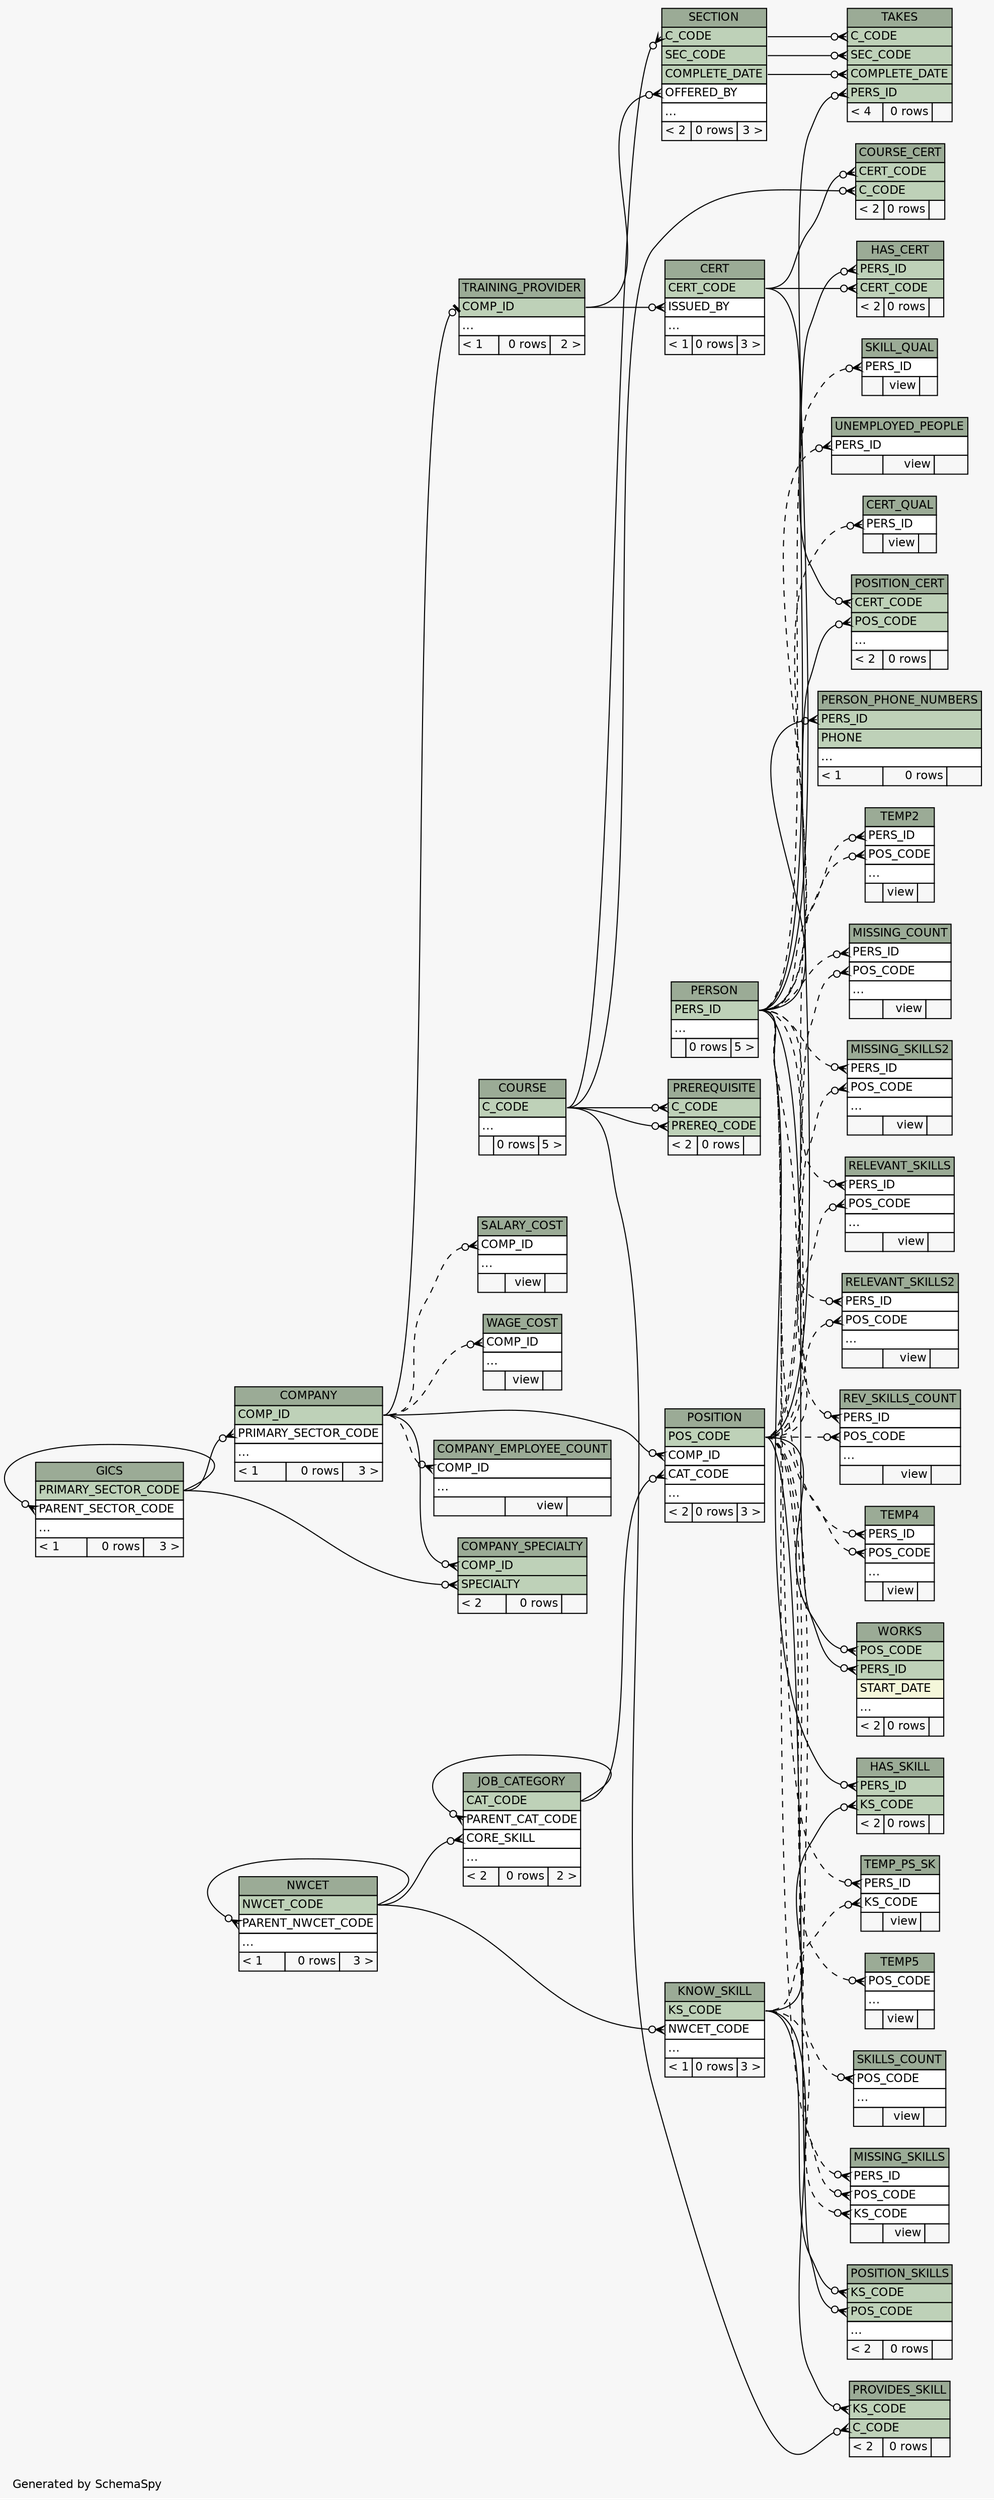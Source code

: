 // dot 2.38.0 on Linux 4.10.0-38-generic
// SchemaSpy rev 590
digraph "compactImpliedRelationshipsDiagram" {
  graph [
    rankdir="RL"
    bgcolor="#f7f7f7"
    label="\nGenerated by SchemaSpy"
    labeljust="l"
    nodesep="0.18"
    ranksep="0.46"
    fontname="Helvetica"
    fontsize="11"
  ];
  node [
    fontname="Helvetica"
    fontsize="11"
    shape="plaintext"
  ];
  edge [
    arrowsize="0.8"
  ];
  "CERT" [
    label=<
    <TABLE BORDER="0" CELLBORDER="1" CELLSPACING="0" BGCOLOR="#ffffff">
      <TR><TD COLSPAN="3" BGCOLOR="#9bab96" ALIGN="CENTER">CERT</TD></TR>
      <TR><TD PORT="CERT_CODE" COLSPAN="3" BGCOLOR="#bed1b8" ALIGN="LEFT">CERT_CODE</TD></TR>
      <TR><TD PORT="ISSUED_BY" COLSPAN="3" ALIGN="LEFT">ISSUED_BY</TD></TR>
      <TR><TD PORT="elipses" COLSPAN="3" ALIGN="LEFT">...</TD></TR>
      <TR><TD ALIGN="LEFT" BGCOLOR="#f7f7f7">&lt; 1</TD><TD ALIGN="RIGHT" BGCOLOR="#f7f7f7">0 rows</TD><TD ALIGN="RIGHT" BGCOLOR="#f7f7f7">3 &gt;</TD></TR>
    </TABLE>>
    URL="tables/CERT.html"
    tooltip="CERT"
  ];
  "CERT_QUAL" [
    label=<
    <TABLE BORDER="0" CELLBORDER="1" CELLSPACING="0" BGCOLOR="#ffffff">
      <TR><TD COLSPAN="3" BGCOLOR="#9bab96" ALIGN="CENTER">CERT_QUAL</TD></TR>
      <TR><TD PORT="PERS_ID" COLSPAN="3" ALIGN="LEFT">PERS_ID</TD></TR>
      <TR><TD ALIGN="LEFT" BGCOLOR="#f7f7f7">  </TD><TD ALIGN="RIGHT" BGCOLOR="#f7f7f7">view</TD><TD ALIGN="RIGHT" BGCOLOR="#f7f7f7">  </TD></TR>
    </TABLE>>
    URL="tables/CERT_QUAL.html"
    tooltip="CERT_QUAL"
  ];
  "COMPANY" [
    label=<
    <TABLE BORDER="0" CELLBORDER="1" CELLSPACING="0" BGCOLOR="#ffffff">
      <TR><TD COLSPAN="3" BGCOLOR="#9bab96" ALIGN="CENTER">COMPANY</TD></TR>
      <TR><TD PORT="COMP_ID" COLSPAN="3" BGCOLOR="#bed1b8" ALIGN="LEFT">COMP_ID</TD></TR>
      <TR><TD PORT="PRIMARY_SECTOR_CODE" COLSPAN="3" ALIGN="LEFT">PRIMARY_SECTOR_CODE</TD></TR>
      <TR><TD PORT="elipses" COLSPAN="3" ALIGN="LEFT">...</TD></TR>
      <TR><TD ALIGN="LEFT" BGCOLOR="#f7f7f7">&lt; 1</TD><TD ALIGN="RIGHT" BGCOLOR="#f7f7f7">0 rows</TD><TD ALIGN="RIGHT" BGCOLOR="#f7f7f7">3 &gt;</TD></TR>
    </TABLE>>
    URL="tables/COMPANY.html"
    tooltip="COMPANY"
  ];
  "COMPANY_EMPLOYEE_COUNT" [
    label=<
    <TABLE BORDER="0" CELLBORDER="1" CELLSPACING="0" BGCOLOR="#ffffff">
      <TR><TD COLSPAN="3" BGCOLOR="#9bab96" ALIGN="CENTER">COMPANY_EMPLOYEE_COUNT</TD></TR>
      <TR><TD PORT="COMP_ID" COLSPAN="3" ALIGN="LEFT">COMP_ID</TD></TR>
      <TR><TD PORT="elipses" COLSPAN="3" ALIGN="LEFT">...</TD></TR>
      <TR><TD ALIGN="LEFT" BGCOLOR="#f7f7f7">  </TD><TD ALIGN="RIGHT" BGCOLOR="#f7f7f7">view</TD><TD ALIGN="RIGHT" BGCOLOR="#f7f7f7">  </TD></TR>
    </TABLE>>
    URL="tables/COMPANY_EMPLOYEE_COUNT.html"
    tooltip="COMPANY_EMPLOYEE_COUNT"
  ];
  "COMPANY_SPECIALTY" [
    label=<
    <TABLE BORDER="0" CELLBORDER="1" CELLSPACING="0" BGCOLOR="#ffffff">
      <TR><TD COLSPAN="3" BGCOLOR="#9bab96" ALIGN="CENTER">COMPANY_SPECIALTY</TD></TR>
      <TR><TD PORT="COMP_ID" COLSPAN="3" BGCOLOR="#bed1b8" ALIGN="LEFT">COMP_ID</TD></TR>
      <TR><TD PORT="SPECIALTY" COLSPAN="3" BGCOLOR="#bed1b8" ALIGN="LEFT">SPECIALTY</TD></TR>
      <TR><TD ALIGN="LEFT" BGCOLOR="#f7f7f7">&lt; 2</TD><TD ALIGN="RIGHT" BGCOLOR="#f7f7f7">0 rows</TD><TD ALIGN="RIGHT" BGCOLOR="#f7f7f7">  </TD></TR>
    </TABLE>>
    URL="tables/COMPANY_SPECIALTY.html"
    tooltip="COMPANY_SPECIALTY"
  ];
  "COURSE" [
    label=<
    <TABLE BORDER="0" CELLBORDER="1" CELLSPACING="0" BGCOLOR="#ffffff">
      <TR><TD COLSPAN="3" BGCOLOR="#9bab96" ALIGN="CENTER">COURSE</TD></TR>
      <TR><TD PORT="C_CODE" COLSPAN="3" BGCOLOR="#bed1b8" ALIGN="LEFT">C_CODE</TD></TR>
      <TR><TD PORT="elipses" COLSPAN="3" ALIGN="LEFT">...</TD></TR>
      <TR><TD ALIGN="LEFT" BGCOLOR="#f7f7f7">  </TD><TD ALIGN="RIGHT" BGCOLOR="#f7f7f7">0 rows</TD><TD ALIGN="RIGHT" BGCOLOR="#f7f7f7">5 &gt;</TD></TR>
    </TABLE>>
    URL="tables/COURSE.html"
    tooltip="COURSE"
  ];
  "COURSE_CERT" [
    label=<
    <TABLE BORDER="0" CELLBORDER="1" CELLSPACING="0" BGCOLOR="#ffffff">
      <TR><TD COLSPAN="3" BGCOLOR="#9bab96" ALIGN="CENTER">COURSE_CERT</TD></TR>
      <TR><TD PORT="CERT_CODE" COLSPAN="3" BGCOLOR="#bed1b8" ALIGN="LEFT">CERT_CODE</TD></TR>
      <TR><TD PORT="C_CODE" COLSPAN="3" BGCOLOR="#bed1b8" ALIGN="LEFT">C_CODE</TD></TR>
      <TR><TD ALIGN="LEFT" BGCOLOR="#f7f7f7">&lt; 2</TD><TD ALIGN="RIGHT" BGCOLOR="#f7f7f7">0 rows</TD><TD ALIGN="RIGHT" BGCOLOR="#f7f7f7">  </TD></TR>
    </TABLE>>
    URL="tables/COURSE_CERT.html"
    tooltip="COURSE_CERT"
  ];
  "GICS" [
    label=<
    <TABLE BORDER="0" CELLBORDER="1" CELLSPACING="0" BGCOLOR="#ffffff">
      <TR><TD COLSPAN="3" BGCOLOR="#9bab96" ALIGN="CENTER">GICS</TD></TR>
      <TR><TD PORT="PRIMARY_SECTOR_CODE" COLSPAN="3" BGCOLOR="#bed1b8" ALIGN="LEFT">PRIMARY_SECTOR_CODE</TD></TR>
      <TR><TD PORT="PARENT_SECTOR_CODE" COLSPAN="3" ALIGN="LEFT">PARENT_SECTOR_CODE</TD></TR>
      <TR><TD PORT="elipses" COLSPAN="3" ALIGN="LEFT">...</TD></TR>
      <TR><TD ALIGN="LEFT" BGCOLOR="#f7f7f7">&lt; 1</TD><TD ALIGN="RIGHT" BGCOLOR="#f7f7f7">0 rows</TD><TD ALIGN="RIGHT" BGCOLOR="#f7f7f7">3 &gt;</TD></TR>
    </TABLE>>
    URL="tables/GICS.html"
    tooltip="GICS"
  ];
  "HAS_CERT" [
    label=<
    <TABLE BORDER="0" CELLBORDER="1" CELLSPACING="0" BGCOLOR="#ffffff">
      <TR><TD COLSPAN="3" BGCOLOR="#9bab96" ALIGN="CENTER">HAS_CERT</TD></TR>
      <TR><TD PORT="PERS_ID" COLSPAN="3" BGCOLOR="#bed1b8" ALIGN="LEFT">PERS_ID</TD></TR>
      <TR><TD PORT="CERT_CODE" COLSPAN="3" BGCOLOR="#bed1b8" ALIGN="LEFT">CERT_CODE</TD></TR>
      <TR><TD ALIGN="LEFT" BGCOLOR="#f7f7f7">&lt; 2</TD><TD ALIGN="RIGHT" BGCOLOR="#f7f7f7">0 rows</TD><TD ALIGN="RIGHT" BGCOLOR="#f7f7f7">  </TD></TR>
    </TABLE>>
    URL="tables/HAS_CERT.html"
    tooltip="HAS_CERT"
  ];
  "HAS_SKILL" [
    label=<
    <TABLE BORDER="0" CELLBORDER="1" CELLSPACING="0" BGCOLOR="#ffffff">
      <TR><TD COLSPAN="3" BGCOLOR="#9bab96" ALIGN="CENTER">HAS_SKILL</TD></TR>
      <TR><TD PORT="PERS_ID" COLSPAN="3" BGCOLOR="#bed1b8" ALIGN="LEFT">PERS_ID</TD></TR>
      <TR><TD PORT="KS_CODE" COLSPAN="3" BGCOLOR="#bed1b8" ALIGN="LEFT">KS_CODE</TD></TR>
      <TR><TD ALIGN="LEFT" BGCOLOR="#f7f7f7">&lt; 2</TD><TD ALIGN="RIGHT" BGCOLOR="#f7f7f7">0 rows</TD><TD ALIGN="RIGHT" BGCOLOR="#f7f7f7">  </TD></TR>
    </TABLE>>
    URL="tables/HAS_SKILL.html"
    tooltip="HAS_SKILL"
  ];
  "JOB_CATEGORY" [
    label=<
    <TABLE BORDER="0" CELLBORDER="1" CELLSPACING="0" BGCOLOR="#ffffff">
      <TR><TD COLSPAN="3" BGCOLOR="#9bab96" ALIGN="CENTER">JOB_CATEGORY</TD></TR>
      <TR><TD PORT="CAT_CODE" COLSPAN="3" BGCOLOR="#bed1b8" ALIGN="LEFT">CAT_CODE</TD></TR>
      <TR><TD PORT="PARENT_CAT_CODE" COLSPAN="3" ALIGN="LEFT">PARENT_CAT_CODE</TD></TR>
      <TR><TD PORT="CORE_SKILL" COLSPAN="3" ALIGN="LEFT">CORE_SKILL</TD></TR>
      <TR><TD PORT="elipses" COLSPAN="3" ALIGN="LEFT">...</TD></TR>
      <TR><TD ALIGN="LEFT" BGCOLOR="#f7f7f7">&lt; 2</TD><TD ALIGN="RIGHT" BGCOLOR="#f7f7f7">0 rows</TD><TD ALIGN="RIGHT" BGCOLOR="#f7f7f7">2 &gt;</TD></TR>
    </TABLE>>
    URL="tables/JOB_CATEGORY.html"
    tooltip="JOB_CATEGORY"
  ];
  "KNOW_SKILL" [
    label=<
    <TABLE BORDER="0" CELLBORDER="1" CELLSPACING="0" BGCOLOR="#ffffff">
      <TR><TD COLSPAN="3" BGCOLOR="#9bab96" ALIGN="CENTER">KNOW_SKILL</TD></TR>
      <TR><TD PORT="KS_CODE" COLSPAN="3" BGCOLOR="#bed1b8" ALIGN="LEFT">KS_CODE</TD></TR>
      <TR><TD PORT="NWCET_CODE" COLSPAN="3" ALIGN="LEFT">NWCET_CODE</TD></TR>
      <TR><TD PORT="elipses" COLSPAN="3" ALIGN="LEFT">...</TD></TR>
      <TR><TD ALIGN="LEFT" BGCOLOR="#f7f7f7">&lt; 1</TD><TD ALIGN="RIGHT" BGCOLOR="#f7f7f7">0 rows</TD><TD ALIGN="RIGHT" BGCOLOR="#f7f7f7">3 &gt;</TD></TR>
    </TABLE>>
    URL="tables/KNOW_SKILL.html"
    tooltip="KNOW_SKILL"
  ];
  "MISSING_COUNT" [
    label=<
    <TABLE BORDER="0" CELLBORDER="1" CELLSPACING="0" BGCOLOR="#ffffff">
      <TR><TD COLSPAN="3" BGCOLOR="#9bab96" ALIGN="CENTER">MISSING_COUNT</TD></TR>
      <TR><TD PORT="PERS_ID" COLSPAN="3" ALIGN="LEFT">PERS_ID</TD></TR>
      <TR><TD PORT="POS_CODE" COLSPAN="3" ALIGN="LEFT">POS_CODE</TD></TR>
      <TR><TD PORT="elipses" COLSPAN="3" ALIGN="LEFT">...</TD></TR>
      <TR><TD ALIGN="LEFT" BGCOLOR="#f7f7f7">  </TD><TD ALIGN="RIGHT" BGCOLOR="#f7f7f7">view</TD><TD ALIGN="RIGHT" BGCOLOR="#f7f7f7">  </TD></TR>
    </TABLE>>
    URL="tables/MISSING_COUNT.html"
    tooltip="MISSING_COUNT"
  ];
  "MISSING_SKILLS" [
    label=<
    <TABLE BORDER="0" CELLBORDER="1" CELLSPACING="0" BGCOLOR="#ffffff">
      <TR><TD COLSPAN="3" BGCOLOR="#9bab96" ALIGN="CENTER">MISSING_SKILLS</TD></TR>
      <TR><TD PORT="PERS_ID" COLSPAN="3" ALIGN="LEFT">PERS_ID</TD></TR>
      <TR><TD PORT="POS_CODE" COLSPAN="3" ALIGN="LEFT">POS_CODE</TD></TR>
      <TR><TD PORT="KS_CODE" COLSPAN="3" ALIGN="LEFT">KS_CODE</TD></TR>
      <TR><TD ALIGN="LEFT" BGCOLOR="#f7f7f7">  </TD><TD ALIGN="RIGHT" BGCOLOR="#f7f7f7">view</TD><TD ALIGN="RIGHT" BGCOLOR="#f7f7f7">  </TD></TR>
    </TABLE>>
    URL="tables/MISSING_SKILLS.html"
    tooltip="MISSING_SKILLS"
  ];
  "MISSING_SKILLS2" [
    label=<
    <TABLE BORDER="0" CELLBORDER="1" CELLSPACING="0" BGCOLOR="#ffffff">
      <TR><TD COLSPAN="3" BGCOLOR="#9bab96" ALIGN="CENTER">MISSING_SKILLS2</TD></TR>
      <TR><TD PORT="PERS_ID" COLSPAN="3" ALIGN="LEFT">PERS_ID</TD></TR>
      <TR><TD PORT="POS_CODE" COLSPAN="3" ALIGN="LEFT">POS_CODE</TD></TR>
      <TR><TD PORT="elipses" COLSPAN="3" ALIGN="LEFT">...</TD></TR>
      <TR><TD ALIGN="LEFT" BGCOLOR="#f7f7f7">  </TD><TD ALIGN="RIGHT" BGCOLOR="#f7f7f7">view</TD><TD ALIGN="RIGHT" BGCOLOR="#f7f7f7">  </TD></TR>
    </TABLE>>
    URL="tables/MISSING_SKILLS2.html"
    tooltip="MISSING_SKILLS2"
  ];
  "NWCET" [
    label=<
    <TABLE BORDER="0" CELLBORDER="1" CELLSPACING="0" BGCOLOR="#ffffff">
      <TR><TD COLSPAN="3" BGCOLOR="#9bab96" ALIGN="CENTER">NWCET</TD></TR>
      <TR><TD PORT="NWCET_CODE" COLSPAN="3" BGCOLOR="#bed1b8" ALIGN="LEFT">NWCET_CODE</TD></TR>
      <TR><TD PORT="PARENT_NWCET_CODE" COLSPAN="3" ALIGN="LEFT">PARENT_NWCET_CODE</TD></TR>
      <TR><TD PORT="elipses" COLSPAN="3" ALIGN="LEFT">...</TD></TR>
      <TR><TD ALIGN="LEFT" BGCOLOR="#f7f7f7">&lt; 1</TD><TD ALIGN="RIGHT" BGCOLOR="#f7f7f7">0 rows</TD><TD ALIGN="RIGHT" BGCOLOR="#f7f7f7">3 &gt;</TD></TR>
    </TABLE>>
    URL="tables/NWCET.html"
    tooltip="NWCET"
  ];
  "PERSON" [
    label=<
    <TABLE BORDER="0" CELLBORDER="1" CELLSPACING="0" BGCOLOR="#ffffff">
      <TR><TD COLSPAN="3" BGCOLOR="#9bab96" ALIGN="CENTER">PERSON</TD></TR>
      <TR><TD PORT="PERS_ID" COLSPAN="3" BGCOLOR="#bed1b8" ALIGN="LEFT">PERS_ID</TD></TR>
      <TR><TD PORT="elipses" COLSPAN="3" ALIGN="LEFT">...</TD></TR>
      <TR><TD ALIGN="LEFT" BGCOLOR="#f7f7f7">  </TD><TD ALIGN="RIGHT" BGCOLOR="#f7f7f7">0 rows</TD><TD ALIGN="RIGHT" BGCOLOR="#f7f7f7">5 &gt;</TD></TR>
    </TABLE>>
    URL="tables/PERSON.html"
    tooltip="PERSON"
  ];
  "PERSON_PHONE_NUMBERS" [
    label=<
    <TABLE BORDER="0" CELLBORDER="1" CELLSPACING="0" BGCOLOR="#ffffff">
      <TR><TD COLSPAN="3" BGCOLOR="#9bab96" ALIGN="CENTER">PERSON_PHONE_NUMBERS</TD></TR>
      <TR><TD PORT="PERS_ID" COLSPAN="3" BGCOLOR="#bed1b8" ALIGN="LEFT">PERS_ID</TD></TR>
      <TR><TD PORT="PHONE" COLSPAN="3" BGCOLOR="#bed1b8" ALIGN="LEFT">PHONE</TD></TR>
      <TR><TD PORT="elipses" COLSPAN="3" ALIGN="LEFT">...</TD></TR>
      <TR><TD ALIGN="LEFT" BGCOLOR="#f7f7f7">&lt; 1</TD><TD ALIGN="RIGHT" BGCOLOR="#f7f7f7">0 rows</TD><TD ALIGN="RIGHT" BGCOLOR="#f7f7f7">  </TD></TR>
    </TABLE>>
    URL="tables/PERSON_PHONE_NUMBERS.html"
    tooltip="PERSON_PHONE_NUMBERS"
  ];
  "POSITION" [
    label=<
    <TABLE BORDER="0" CELLBORDER="1" CELLSPACING="0" BGCOLOR="#ffffff">
      <TR><TD COLSPAN="3" BGCOLOR="#9bab96" ALIGN="CENTER">POSITION</TD></TR>
      <TR><TD PORT="POS_CODE" COLSPAN="3" BGCOLOR="#bed1b8" ALIGN="LEFT">POS_CODE</TD></TR>
      <TR><TD PORT="COMP_ID" COLSPAN="3" ALIGN="LEFT">COMP_ID</TD></TR>
      <TR><TD PORT="CAT_CODE" COLSPAN="3" ALIGN="LEFT">CAT_CODE</TD></TR>
      <TR><TD PORT="elipses" COLSPAN="3" ALIGN="LEFT">...</TD></TR>
      <TR><TD ALIGN="LEFT" BGCOLOR="#f7f7f7">&lt; 2</TD><TD ALIGN="RIGHT" BGCOLOR="#f7f7f7">0 rows</TD><TD ALIGN="RIGHT" BGCOLOR="#f7f7f7">3 &gt;</TD></TR>
    </TABLE>>
    URL="tables/POSITION.html"
    tooltip="POSITION"
  ];
  "POSITION_CERT" [
    label=<
    <TABLE BORDER="0" CELLBORDER="1" CELLSPACING="0" BGCOLOR="#ffffff">
      <TR><TD COLSPAN="3" BGCOLOR="#9bab96" ALIGN="CENTER">POSITION_CERT</TD></TR>
      <TR><TD PORT="CERT_CODE" COLSPAN="3" BGCOLOR="#bed1b8" ALIGN="LEFT">CERT_CODE</TD></TR>
      <TR><TD PORT="POS_CODE" COLSPAN="3" BGCOLOR="#bed1b8" ALIGN="LEFT">POS_CODE</TD></TR>
      <TR><TD PORT="elipses" COLSPAN="3" ALIGN="LEFT">...</TD></TR>
      <TR><TD ALIGN="LEFT" BGCOLOR="#f7f7f7">&lt; 2</TD><TD ALIGN="RIGHT" BGCOLOR="#f7f7f7">0 rows</TD><TD ALIGN="RIGHT" BGCOLOR="#f7f7f7">  </TD></TR>
    </TABLE>>
    URL="tables/POSITION_CERT.html"
    tooltip="POSITION_CERT"
  ];
  "POSITION_SKILLS" [
    label=<
    <TABLE BORDER="0" CELLBORDER="1" CELLSPACING="0" BGCOLOR="#ffffff">
      <TR><TD COLSPAN="3" BGCOLOR="#9bab96" ALIGN="CENTER">POSITION_SKILLS</TD></TR>
      <TR><TD PORT="KS_CODE" COLSPAN="3" BGCOLOR="#bed1b8" ALIGN="LEFT">KS_CODE</TD></TR>
      <TR><TD PORT="POS_CODE" COLSPAN="3" BGCOLOR="#bed1b8" ALIGN="LEFT">POS_CODE</TD></TR>
      <TR><TD PORT="elipses" COLSPAN="3" ALIGN="LEFT">...</TD></TR>
      <TR><TD ALIGN="LEFT" BGCOLOR="#f7f7f7">&lt; 2</TD><TD ALIGN="RIGHT" BGCOLOR="#f7f7f7">0 rows</TD><TD ALIGN="RIGHT" BGCOLOR="#f7f7f7">  </TD></TR>
    </TABLE>>
    URL="tables/POSITION_SKILLS.html"
    tooltip="POSITION_SKILLS"
  ];
  "PREREQUISITE" [
    label=<
    <TABLE BORDER="0" CELLBORDER="1" CELLSPACING="0" BGCOLOR="#ffffff">
      <TR><TD COLSPAN="3" BGCOLOR="#9bab96" ALIGN="CENTER">PREREQUISITE</TD></TR>
      <TR><TD PORT="C_CODE" COLSPAN="3" BGCOLOR="#bed1b8" ALIGN="LEFT">C_CODE</TD></TR>
      <TR><TD PORT="PREREQ_CODE" COLSPAN="3" BGCOLOR="#bed1b8" ALIGN="LEFT">PREREQ_CODE</TD></TR>
      <TR><TD ALIGN="LEFT" BGCOLOR="#f7f7f7">&lt; 2</TD><TD ALIGN="RIGHT" BGCOLOR="#f7f7f7">0 rows</TD><TD ALIGN="RIGHT" BGCOLOR="#f7f7f7">  </TD></TR>
    </TABLE>>
    URL="tables/PREREQUISITE.html"
    tooltip="PREREQUISITE"
  ];
  "PROVIDES_SKILL" [
    label=<
    <TABLE BORDER="0" CELLBORDER="1" CELLSPACING="0" BGCOLOR="#ffffff">
      <TR><TD COLSPAN="3" BGCOLOR="#9bab96" ALIGN="CENTER">PROVIDES_SKILL</TD></TR>
      <TR><TD PORT="KS_CODE" COLSPAN="3" BGCOLOR="#bed1b8" ALIGN="LEFT">KS_CODE</TD></TR>
      <TR><TD PORT="C_CODE" COLSPAN="3" BGCOLOR="#bed1b8" ALIGN="LEFT">C_CODE</TD></TR>
      <TR><TD ALIGN="LEFT" BGCOLOR="#f7f7f7">&lt; 2</TD><TD ALIGN="RIGHT" BGCOLOR="#f7f7f7">0 rows</TD><TD ALIGN="RIGHT" BGCOLOR="#f7f7f7">  </TD></TR>
    </TABLE>>
    URL="tables/PROVIDES_SKILL.html"
    tooltip="PROVIDES_SKILL"
  ];
  "RELEVANT_SKILLS" [
    label=<
    <TABLE BORDER="0" CELLBORDER="1" CELLSPACING="0" BGCOLOR="#ffffff">
      <TR><TD COLSPAN="3" BGCOLOR="#9bab96" ALIGN="CENTER">RELEVANT_SKILLS</TD></TR>
      <TR><TD PORT="PERS_ID" COLSPAN="3" ALIGN="LEFT">PERS_ID</TD></TR>
      <TR><TD PORT="POS_CODE" COLSPAN="3" ALIGN="LEFT">POS_CODE</TD></TR>
      <TR><TD PORT="elipses" COLSPAN="3" ALIGN="LEFT">...</TD></TR>
      <TR><TD ALIGN="LEFT" BGCOLOR="#f7f7f7">  </TD><TD ALIGN="RIGHT" BGCOLOR="#f7f7f7">view</TD><TD ALIGN="RIGHT" BGCOLOR="#f7f7f7">  </TD></TR>
    </TABLE>>
    URL="tables/RELEVANT_SKILLS.html"
    tooltip="RELEVANT_SKILLS"
  ];
  "RELEVANT_SKILLS2" [
    label=<
    <TABLE BORDER="0" CELLBORDER="1" CELLSPACING="0" BGCOLOR="#ffffff">
      <TR><TD COLSPAN="3" BGCOLOR="#9bab96" ALIGN="CENTER">RELEVANT_SKILLS2</TD></TR>
      <TR><TD PORT="PERS_ID" COLSPAN="3" ALIGN="LEFT">PERS_ID</TD></TR>
      <TR><TD PORT="POS_CODE" COLSPAN="3" ALIGN="LEFT">POS_CODE</TD></TR>
      <TR><TD PORT="elipses" COLSPAN="3" ALIGN="LEFT">...</TD></TR>
      <TR><TD ALIGN="LEFT" BGCOLOR="#f7f7f7">  </TD><TD ALIGN="RIGHT" BGCOLOR="#f7f7f7">view</TD><TD ALIGN="RIGHT" BGCOLOR="#f7f7f7">  </TD></TR>
    </TABLE>>
    URL="tables/RELEVANT_SKILLS2.html"
    tooltip="RELEVANT_SKILLS2"
  ];
  "REV_SKILLS_COUNT" [
    label=<
    <TABLE BORDER="0" CELLBORDER="1" CELLSPACING="0" BGCOLOR="#ffffff">
      <TR><TD COLSPAN="3" BGCOLOR="#9bab96" ALIGN="CENTER">REV_SKILLS_COUNT</TD></TR>
      <TR><TD PORT="PERS_ID" COLSPAN="3" ALIGN="LEFT">PERS_ID</TD></TR>
      <TR><TD PORT="POS_CODE" COLSPAN="3" ALIGN="LEFT">POS_CODE</TD></TR>
      <TR><TD PORT="elipses" COLSPAN="3" ALIGN="LEFT">...</TD></TR>
      <TR><TD ALIGN="LEFT" BGCOLOR="#f7f7f7">  </TD><TD ALIGN="RIGHT" BGCOLOR="#f7f7f7">view</TD><TD ALIGN="RIGHT" BGCOLOR="#f7f7f7">  </TD></TR>
    </TABLE>>
    URL="tables/REV_SKILLS_COUNT.html"
    tooltip="REV_SKILLS_COUNT"
  ];
  "SALARY_COST" [
    label=<
    <TABLE BORDER="0" CELLBORDER="1" CELLSPACING="0" BGCOLOR="#ffffff">
      <TR><TD COLSPAN="3" BGCOLOR="#9bab96" ALIGN="CENTER">SALARY_COST</TD></TR>
      <TR><TD PORT="COMP_ID" COLSPAN="3" ALIGN="LEFT">COMP_ID</TD></TR>
      <TR><TD PORT="elipses" COLSPAN="3" ALIGN="LEFT">...</TD></TR>
      <TR><TD ALIGN="LEFT" BGCOLOR="#f7f7f7">  </TD><TD ALIGN="RIGHT" BGCOLOR="#f7f7f7">view</TD><TD ALIGN="RIGHT" BGCOLOR="#f7f7f7">  </TD></TR>
    </TABLE>>
    URL="tables/SALARY_COST.html"
    tooltip="SALARY_COST"
  ];
  "SECTION" [
    label=<
    <TABLE BORDER="0" CELLBORDER="1" CELLSPACING="0" BGCOLOR="#ffffff">
      <TR><TD COLSPAN="3" BGCOLOR="#9bab96" ALIGN="CENTER">SECTION</TD></TR>
      <TR><TD PORT="C_CODE" COLSPAN="3" BGCOLOR="#bed1b8" ALIGN="LEFT">C_CODE</TD></TR>
      <TR><TD PORT="SEC_CODE" COLSPAN="3" BGCOLOR="#bed1b8" ALIGN="LEFT">SEC_CODE</TD></TR>
      <TR><TD PORT="COMPLETE_DATE" COLSPAN="3" BGCOLOR="#bed1b8" ALIGN="LEFT">COMPLETE_DATE</TD></TR>
      <TR><TD PORT="OFFERED_BY" COLSPAN="3" ALIGN="LEFT">OFFERED_BY</TD></TR>
      <TR><TD PORT="elipses" COLSPAN="3" ALIGN="LEFT">...</TD></TR>
      <TR><TD ALIGN="LEFT" BGCOLOR="#f7f7f7">&lt; 2</TD><TD ALIGN="RIGHT" BGCOLOR="#f7f7f7">0 rows</TD><TD ALIGN="RIGHT" BGCOLOR="#f7f7f7">3 &gt;</TD></TR>
    </TABLE>>
    URL="tables/SECTION.html"
    tooltip="SECTION"
  ];
  "SKILL_QUAL" [
    label=<
    <TABLE BORDER="0" CELLBORDER="1" CELLSPACING="0" BGCOLOR="#ffffff">
      <TR><TD COLSPAN="3" BGCOLOR="#9bab96" ALIGN="CENTER">SKILL_QUAL</TD></TR>
      <TR><TD PORT="PERS_ID" COLSPAN="3" ALIGN="LEFT">PERS_ID</TD></TR>
      <TR><TD ALIGN="LEFT" BGCOLOR="#f7f7f7">  </TD><TD ALIGN="RIGHT" BGCOLOR="#f7f7f7">view</TD><TD ALIGN="RIGHT" BGCOLOR="#f7f7f7">  </TD></TR>
    </TABLE>>
    URL="tables/SKILL_QUAL.html"
    tooltip="SKILL_QUAL"
  ];
  "SKILLS_COUNT" [
    label=<
    <TABLE BORDER="0" CELLBORDER="1" CELLSPACING="0" BGCOLOR="#ffffff">
      <TR><TD COLSPAN="3" BGCOLOR="#9bab96" ALIGN="CENTER">SKILLS_COUNT</TD></TR>
      <TR><TD PORT="POS_CODE" COLSPAN="3" ALIGN="LEFT">POS_CODE</TD></TR>
      <TR><TD PORT="elipses" COLSPAN="3" ALIGN="LEFT">...</TD></TR>
      <TR><TD ALIGN="LEFT" BGCOLOR="#f7f7f7">  </TD><TD ALIGN="RIGHT" BGCOLOR="#f7f7f7">view</TD><TD ALIGN="RIGHT" BGCOLOR="#f7f7f7">  </TD></TR>
    </TABLE>>
    URL="tables/SKILLS_COUNT.html"
    tooltip="SKILLS_COUNT"
  ];
  "TAKES" [
    label=<
    <TABLE BORDER="0" CELLBORDER="1" CELLSPACING="0" BGCOLOR="#ffffff">
      <TR><TD COLSPAN="3" BGCOLOR="#9bab96" ALIGN="CENTER">TAKES</TD></TR>
      <TR><TD PORT="C_CODE" COLSPAN="3" BGCOLOR="#bed1b8" ALIGN="LEFT">C_CODE</TD></TR>
      <TR><TD PORT="SEC_CODE" COLSPAN="3" BGCOLOR="#bed1b8" ALIGN="LEFT">SEC_CODE</TD></TR>
      <TR><TD PORT="COMPLETE_DATE" COLSPAN="3" BGCOLOR="#bed1b8" ALIGN="LEFT">COMPLETE_DATE</TD></TR>
      <TR><TD PORT="PERS_ID" COLSPAN="3" BGCOLOR="#bed1b8" ALIGN="LEFT">PERS_ID</TD></TR>
      <TR><TD ALIGN="LEFT" BGCOLOR="#f7f7f7">&lt; 4</TD><TD ALIGN="RIGHT" BGCOLOR="#f7f7f7">0 rows</TD><TD ALIGN="RIGHT" BGCOLOR="#f7f7f7">  </TD></TR>
    </TABLE>>
    URL="tables/TAKES.html"
    tooltip="TAKES"
  ];
  "TEMP2" [
    label=<
    <TABLE BORDER="0" CELLBORDER="1" CELLSPACING="0" BGCOLOR="#ffffff">
      <TR><TD COLSPAN="3" BGCOLOR="#9bab96" ALIGN="CENTER">TEMP2</TD></TR>
      <TR><TD PORT="PERS_ID" COLSPAN="3" ALIGN="LEFT">PERS_ID</TD></TR>
      <TR><TD PORT="POS_CODE" COLSPAN="3" ALIGN="LEFT">POS_CODE</TD></TR>
      <TR><TD PORT="elipses" COLSPAN="3" ALIGN="LEFT">...</TD></TR>
      <TR><TD ALIGN="LEFT" BGCOLOR="#f7f7f7">  </TD><TD ALIGN="RIGHT" BGCOLOR="#f7f7f7">view</TD><TD ALIGN="RIGHT" BGCOLOR="#f7f7f7">  </TD></TR>
    </TABLE>>
    URL="tables/TEMP2.html"
    tooltip="TEMP2"
  ];
  "TEMP4" [
    label=<
    <TABLE BORDER="0" CELLBORDER="1" CELLSPACING="0" BGCOLOR="#ffffff">
      <TR><TD COLSPAN="3" BGCOLOR="#9bab96" ALIGN="CENTER">TEMP4</TD></TR>
      <TR><TD PORT="PERS_ID" COLSPAN="3" ALIGN="LEFT">PERS_ID</TD></TR>
      <TR><TD PORT="POS_CODE" COLSPAN="3" ALIGN="LEFT">POS_CODE</TD></TR>
      <TR><TD PORT="elipses" COLSPAN="3" ALIGN="LEFT">...</TD></TR>
      <TR><TD ALIGN="LEFT" BGCOLOR="#f7f7f7">  </TD><TD ALIGN="RIGHT" BGCOLOR="#f7f7f7">view</TD><TD ALIGN="RIGHT" BGCOLOR="#f7f7f7">  </TD></TR>
    </TABLE>>
    URL="tables/TEMP4.html"
    tooltip="TEMP4"
  ];
  "TEMP5" [
    label=<
    <TABLE BORDER="0" CELLBORDER="1" CELLSPACING="0" BGCOLOR="#ffffff">
      <TR><TD COLSPAN="3" BGCOLOR="#9bab96" ALIGN="CENTER">TEMP5</TD></TR>
      <TR><TD PORT="POS_CODE" COLSPAN="3" ALIGN="LEFT">POS_CODE</TD></TR>
      <TR><TD PORT="elipses" COLSPAN="3" ALIGN="LEFT">...</TD></TR>
      <TR><TD ALIGN="LEFT" BGCOLOR="#f7f7f7">  </TD><TD ALIGN="RIGHT" BGCOLOR="#f7f7f7">view</TD><TD ALIGN="RIGHT" BGCOLOR="#f7f7f7">  </TD></TR>
    </TABLE>>
    URL="tables/TEMP5.html"
    tooltip="TEMP5"
  ];
  "TEMP_PS_SK" [
    label=<
    <TABLE BORDER="0" CELLBORDER="1" CELLSPACING="0" BGCOLOR="#ffffff">
      <TR><TD COLSPAN="3" BGCOLOR="#9bab96" ALIGN="CENTER">TEMP_PS_SK</TD></TR>
      <TR><TD PORT="PERS_ID" COLSPAN="3" ALIGN="LEFT">PERS_ID</TD></TR>
      <TR><TD PORT="KS_CODE" COLSPAN="3" ALIGN="LEFT">KS_CODE</TD></TR>
      <TR><TD ALIGN="LEFT" BGCOLOR="#f7f7f7">  </TD><TD ALIGN="RIGHT" BGCOLOR="#f7f7f7">view</TD><TD ALIGN="RIGHT" BGCOLOR="#f7f7f7">  </TD></TR>
    </TABLE>>
    URL="tables/TEMP_PS_SK.html"
    tooltip="TEMP_PS_SK"
  ];
  "TRAINING_PROVIDER" [
    label=<
    <TABLE BORDER="0" CELLBORDER="1" CELLSPACING="0" BGCOLOR="#ffffff">
      <TR><TD COLSPAN="3" BGCOLOR="#9bab96" ALIGN="CENTER">TRAINING_PROVIDER</TD></TR>
      <TR><TD PORT="COMP_ID" COLSPAN="3" BGCOLOR="#bed1b8" ALIGN="LEFT">COMP_ID</TD></TR>
      <TR><TD PORT="elipses" COLSPAN="3" ALIGN="LEFT">...</TD></TR>
      <TR><TD ALIGN="LEFT" BGCOLOR="#f7f7f7">&lt; 1</TD><TD ALIGN="RIGHT" BGCOLOR="#f7f7f7">0 rows</TD><TD ALIGN="RIGHT" BGCOLOR="#f7f7f7">2 &gt;</TD></TR>
    </TABLE>>
    URL="tables/TRAINING_PROVIDER.html"
    tooltip="TRAINING_PROVIDER"
  ];
  "UNEMPLOYED_PEOPLE" [
    label=<
    <TABLE BORDER="0" CELLBORDER="1" CELLSPACING="0" BGCOLOR="#ffffff">
      <TR><TD COLSPAN="3" BGCOLOR="#9bab96" ALIGN="CENTER">UNEMPLOYED_PEOPLE</TD></TR>
      <TR><TD PORT="PERS_ID" COLSPAN="3" ALIGN="LEFT">PERS_ID</TD></TR>
      <TR><TD ALIGN="LEFT" BGCOLOR="#f7f7f7">  </TD><TD ALIGN="RIGHT" BGCOLOR="#f7f7f7">view</TD><TD ALIGN="RIGHT" BGCOLOR="#f7f7f7">  </TD></TR>
    </TABLE>>
    URL="tables/UNEMPLOYED_PEOPLE.html"
    tooltip="UNEMPLOYED_PEOPLE"
  ];
  "WAGE_COST" [
    label=<
    <TABLE BORDER="0" CELLBORDER="1" CELLSPACING="0" BGCOLOR="#ffffff">
      <TR><TD COLSPAN="3" BGCOLOR="#9bab96" ALIGN="CENTER">WAGE_COST</TD></TR>
      <TR><TD PORT="COMP_ID" COLSPAN="3" ALIGN="LEFT">COMP_ID</TD></TR>
      <TR><TD PORT="elipses" COLSPAN="3" ALIGN="LEFT">...</TD></TR>
      <TR><TD ALIGN="LEFT" BGCOLOR="#f7f7f7">  </TD><TD ALIGN="RIGHT" BGCOLOR="#f7f7f7">view</TD><TD ALIGN="RIGHT" BGCOLOR="#f7f7f7">  </TD></TR>
    </TABLE>>
    URL="tables/WAGE_COST.html"
    tooltip="WAGE_COST"
  ];
  "WORKS" [
    label=<
    <TABLE BORDER="0" CELLBORDER="1" CELLSPACING="0" BGCOLOR="#ffffff">
      <TR><TD COLSPAN="3" BGCOLOR="#9bab96" ALIGN="CENTER">WORKS</TD></TR>
      <TR><TD PORT="POS_CODE" COLSPAN="3" BGCOLOR="#bed1b8" ALIGN="LEFT">POS_CODE</TD></TR>
      <TR><TD PORT="PERS_ID" COLSPAN="3" BGCOLOR="#bed1b8" ALIGN="LEFT">PERS_ID</TD></TR>
      <TR><TD PORT="START_DATE" COLSPAN="3" BGCOLOR="#f4f7da" ALIGN="LEFT">START_DATE</TD></TR>
      <TR><TD PORT="elipses" COLSPAN="3" ALIGN="LEFT">...</TD></TR>
      <TR><TD ALIGN="LEFT" BGCOLOR="#f7f7f7">&lt; 2</TD><TD ALIGN="RIGHT" BGCOLOR="#f7f7f7">0 rows</TD><TD ALIGN="RIGHT" BGCOLOR="#f7f7f7">  </TD></TR>
    </TABLE>>
    URL="tables/WORKS.html"
    tooltip="WORKS"
  ];
  "CERT":"ISSUED_BY":w -> "TRAINING_PROVIDER":"COMP_ID":e [arrowhead=none dir=back arrowtail=crowodot];
  "CERT_QUAL":"PERS_ID":w -> "PERSON":"PERS_ID":e [arrowhead=none dir=back arrowtail=crowodot style=dashed];
  "COMPANY":"PRIMARY_SECTOR_CODE":w -> "GICS":"PRIMARY_SECTOR_CODE":e [arrowhead=none dir=back arrowtail=crowodot];
  "COMPANY_EMPLOYEE_COUNT":"COMP_ID":w -> "COMPANY":"COMP_ID":e [arrowhead=none dir=back arrowtail=crowodot style=dashed];
  "COMPANY_SPECIALTY":"COMP_ID":w -> "COMPANY":"COMP_ID":e [arrowhead=none dir=back arrowtail=crowodot];
  "COMPANY_SPECIALTY":"SPECIALTY":w -> "GICS":"PRIMARY_SECTOR_CODE":e [arrowhead=none dir=back arrowtail=crowodot];
  "COURSE_CERT":"C_CODE":w -> "COURSE":"C_CODE":e [arrowhead=none dir=back arrowtail=crowodot];
  "COURSE_CERT":"CERT_CODE":w -> "CERT":"CERT_CODE":e [arrowhead=none dir=back arrowtail=crowodot];
  "GICS":"PARENT_SECTOR_CODE":w -> "GICS":"PRIMARY_SECTOR_CODE":e [arrowhead=none dir=back arrowtail=crowodot];
  "HAS_CERT":"CERT_CODE":w -> "CERT":"CERT_CODE":e [arrowhead=none dir=back arrowtail=crowodot];
  "HAS_CERT":"PERS_ID":w -> "PERSON":"PERS_ID":e [arrowhead=none dir=back arrowtail=crowodot];
  "HAS_SKILL":"KS_CODE":w -> "KNOW_SKILL":"KS_CODE":e [arrowhead=none dir=back arrowtail=crowodot];
  "HAS_SKILL":"PERS_ID":w -> "PERSON":"PERS_ID":e [arrowhead=none dir=back arrowtail=crowodot];
  "JOB_CATEGORY":"CORE_SKILL":w -> "NWCET":"NWCET_CODE":e [arrowhead=none dir=back arrowtail=crowodot];
  "JOB_CATEGORY":"PARENT_CAT_CODE":w -> "JOB_CATEGORY":"CAT_CODE":e [arrowhead=none dir=back arrowtail=crowodot];
  "KNOW_SKILL":"NWCET_CODE":w -> "NWCET":"NWCET_CODE":e [arrowhead=none dir=back arrowtail=crowodot];
  "MISSING_COUNT":"PERS_ID":w -> "PERSON":"PERS_ID":e [arrowhead=none dir=back arrowtail=crowodot style=dashed];
  "MISSING_COUNT":"POS_CODE":w -> "POSITION":"POS_CODE":e [arrowhead=none dir=back arrowtail=crowodot style=dashed];
  "MISSING_SKILLS":"KS_CODE":w -> "KNOW_SKILL":"KS_CODE":e [arrowhead=none dir=back arrowtail=crowodot style=dashed];
  "MISSING_SKILLS":"PERS_ID":w -> "PERSON":"PERS_ID":e [arrowhead=none dir=back arrowtail=crowodot style=dashed];
  "MISSING_SKILLS":"POS_CODE":w -> "POSITION":"POS_CODE":e [arrowhead=none dir=back arrowtail=crowodot style=dashed];
  "MISSING_SKILLS2":"PERS_ID":w -> "PERSON":"PERS_ID":e [arrowhead=none dir=back arrowtail=crowodot style=dashed];
  "MISSING_SKILLS2":"POS_CODE":w -> "POSITION":"POS_CODE":e [arrowhead=none dir=back arrowtail=crowodot style=dashed];
  "NWCET":"PARENT_NWCET_CODE":w -> "NWCET":"NWCET_CODE":e [arrowhead=none dir=back arrowtail=crowodot];
  "PERSON_PHONE_NUMBERS":"PERS_ID":w -> "PERSON":"PERS_ID":e [arrowhead=none dir=back arrowtail=crowodot];
  "POSITION":"CAT_CODE":w -> "JOB_CATEGORY":"CAT_CODE":e [arrowhead=none dir=back arrowtail=crowodot];
  "POSITION":"COMP_ID":w -> "COMPANY":"COMP_ID":e [arrowhead=none dir=back arrowtail=crowodot];
  "POSITION_CERT":"CERT_CODE":w -> "CERT":"CERT_CODE":e [arrowhead=none dir=back arrowtail=crowodot];
  "POSITION_CERT":"POS_CODE":w -> "POSITION":"POS_CODE":e [arrowhead=none dir=back arrowtail=crowodot];
  "POSITION_SKILLS":"KS_CODE":w -> "KNOW_SKILL":"KS_CODE":e [arrowhead=none dir=back arrowtail=crowodot];
  "POSITION_SKILLS":"POS_CODE":w -> "POSITION":"POS_CODE":e [arrowhead=none dir=back arrowtail=crowodot];
  "PREREQUISITE":"C_CODE":w -> "COURSE":"C_CODE":e [arrowhead=none dir=back arrowtail=crowodot];
  "PREREQUISITE":"PREREQ_CODE":w -> "COURSE":"C_CODE":e [arrowhead=none dir=back arrowtail=crowodot];
  "PROVIDES_SKILL":"C_CODE":w -> "COURSE":"C_CODE":e [arrowhead=none dir=back arrowtail=crowodot];
  "PROVIDES_SKILL":"KS_CODE":w -> "KNOW_SKILL":"KS_CODE":e [arrowhead=none dir=back arrowtail=crowodot];
  "RELEVANT_SKILLS":"PERS_ID":w -> "PERSON":"PERS_ID":e [arrowhead=none dir=back arrowtail=crowodot style=dashed];
  "RELEVANT_SKILLS":"POS_CODE":w -> "POSITION":"POS_CODE":e [arrowhead=none dir=back arrowtail=crowodot style=dashed];
  "RELEVANT_SKILLS2":"PERS_ID":w -> "PERSON":"PERS_ID":e [arrowhead=none dir=back arrowtail=crowodot style=dashed];
  "RELEVANT_SKILLS2":"POS_CODE":w -> "POSITION":"POS_CODE":e [arrowhead=none dir=back arrowtail=crowodot style=dashed];
  "REV_SKILLS_COUNT":"PERS_ID":w -> "PERSON":"PERS_ID":e [arrowhead=none dir=back arrowtail=crowodot style=dashed];
  "REV_SKILLS_COUNT":"POS_CODE":w -> "POSITION":"POS_CODE":e [arrowhead=none dir=back arrowtail=crowodot style=dashed];
  "SALARY_COST":"COMP_ID":w -> "COMPANY":"COMP_ID":e [arrowhead=none dir=back arrowtail=crowodot style=dashed];
  "SECTION":"C_CODE":w -> "COURSE":"C_CODE":e [arrowhead=none dir=back arrowtail=crowodot];
  "SECTION":"OFFERED_BY":w -> "TRAINING_PROVIDER":"COMP_ID":e [arrowhead=none dir=back arrowtail=crowodot];
  "SKILL_QUAL":"PERS_ID":w -> "PERSON":"PERS_ID":e [arrowhead=none dir=back arrowtail=crowodot style=dashed];
  "SKILLS_COUNT":"POS_CODE":w -> "POSITION":"POS_CODE":e [arrowhead=none dir=back arrowtail=crowodot style=dashed];
  "TAKES":"C_CODE":w -> "SECTION":"C_CODE":e [arrowhead=none dir=back arrowtail=crowodot];
  "TAKES":"COMPLETE_DATE":w -> "SECTION":"COMPLETE_DATE":e [arrowhead=none dir=back arrowtail=crowodot];
  "TAKES":"PERS_ID":w -> "PERSON":"PERS_ID":e [arrowhead=none dir=back arrowtail=crowodot];
  "TAKES":"SEC_CODE":w -> "SECTION":"SEC_CODE":e [arrowhead=none dir=back arrowtail=crowodot];
  "TEMP2":"PERS_ID":w -> "PERSON":"PERS_ID":e [arrowhead=none dir=back arrowtail=crowodot style=dashed];
  "TEMP2":"POS_CODE":w -> "POSITION":"POS_CODE":e [arrowhead=none dir=back arrowtail=crowodot style=dashed];
  "TEMP4":"PERS_ID":w -> "PERSON":"PERS_ID":e [arrowhead=none dir=back arrowtail=crowodot style=dashed];
  "TEMP4":"POS_CODE":w -> "POSITION":"POS_CODE":e [arrowhead=none dir=back arrowtail=crowodot style=dashed];
  "TEMP5":"POS_CODE":w -> "POSITION":"POS_CODE":e [arrowhead=none dir=back arrowtail=crowodot style=dashed];
  "TEMP_PS_SK":"KS_CODE":w -> "KNOW_SKILL":"KS_CODE":e [arrowhead=none dir=back arrowtail=crowodot style=dashed];
  "TEMP_PS_SK":"PERS_ID":w -> "PERSON":"PERS_ID":e [arrowhead=none dir=back arrowtail=crowodot style=dashed];
  "TRAINING_PROVIDER":"COMP_ID":w -> "COMPANY":"COMP_ID":e [arrowhead=none dir=back arrowtail=teeodot];
  "UNEMPLOYED_PEOPLE":"PERS_ID":w -> "PERSON":"PERS_ID":e [arrowhead=none dir=back arrowtail=crowodot style=dashed];
  "WAGE_COST":"COMP_ID":w -> "COMPANY":"COMP_ID":e [arrowhead=none dir=back arrowtail=crowodot style=dashed];
  "WORKS":"PERS_ID":w -> "PERSON":"PERS_ID":e [arrowhead=none dir=back arrowtail=crowodot];
  "WORKS":"POS_CODE":w -> "POSITION":"POS_CODE":e [arrowhead=none dir=back arrowtail=crowodot];
}
